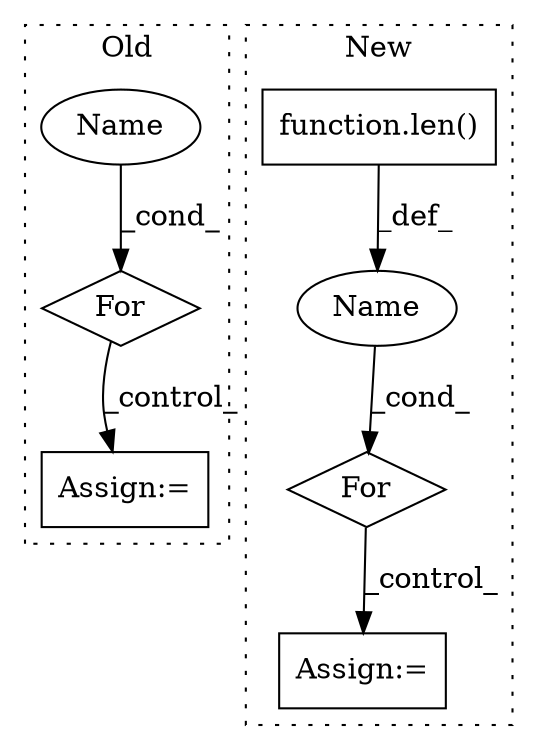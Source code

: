 digraph G {
subgraph cluster0 {
1 [label="For" a="107" s="3279,3297" l="4,14" shape="diamond"];
3 [label="Assign:=" a="68" s="3314" l="18" shape="box"];
4 [label="Name" a="87" s="3283" l="2" shape="ellipse"];
label = "Old";
style="dotted";
}
subgraph cluster1 {
2 [label="function.len()" a="75" s="10285,10300" l="4,1" shape="box"];
5 [label="For" a="107" s="10311,10341" l="4,14" shape="diamond"];
6 [label="Name" a="87" s="10315" l="5" shape="ellipse"];
7 [label="Assign:=" a="68" s="10364" l="18" shape="box"];
label = "New";
style="dotted";
}
1 -> 3 [label="_control_"];
2 -> 6 [label="_def_"];
4 -> 1 [label="_cond_"];
5 -> 7 [label="_control_"];
6 -> 5 [label="_cond_"];
}